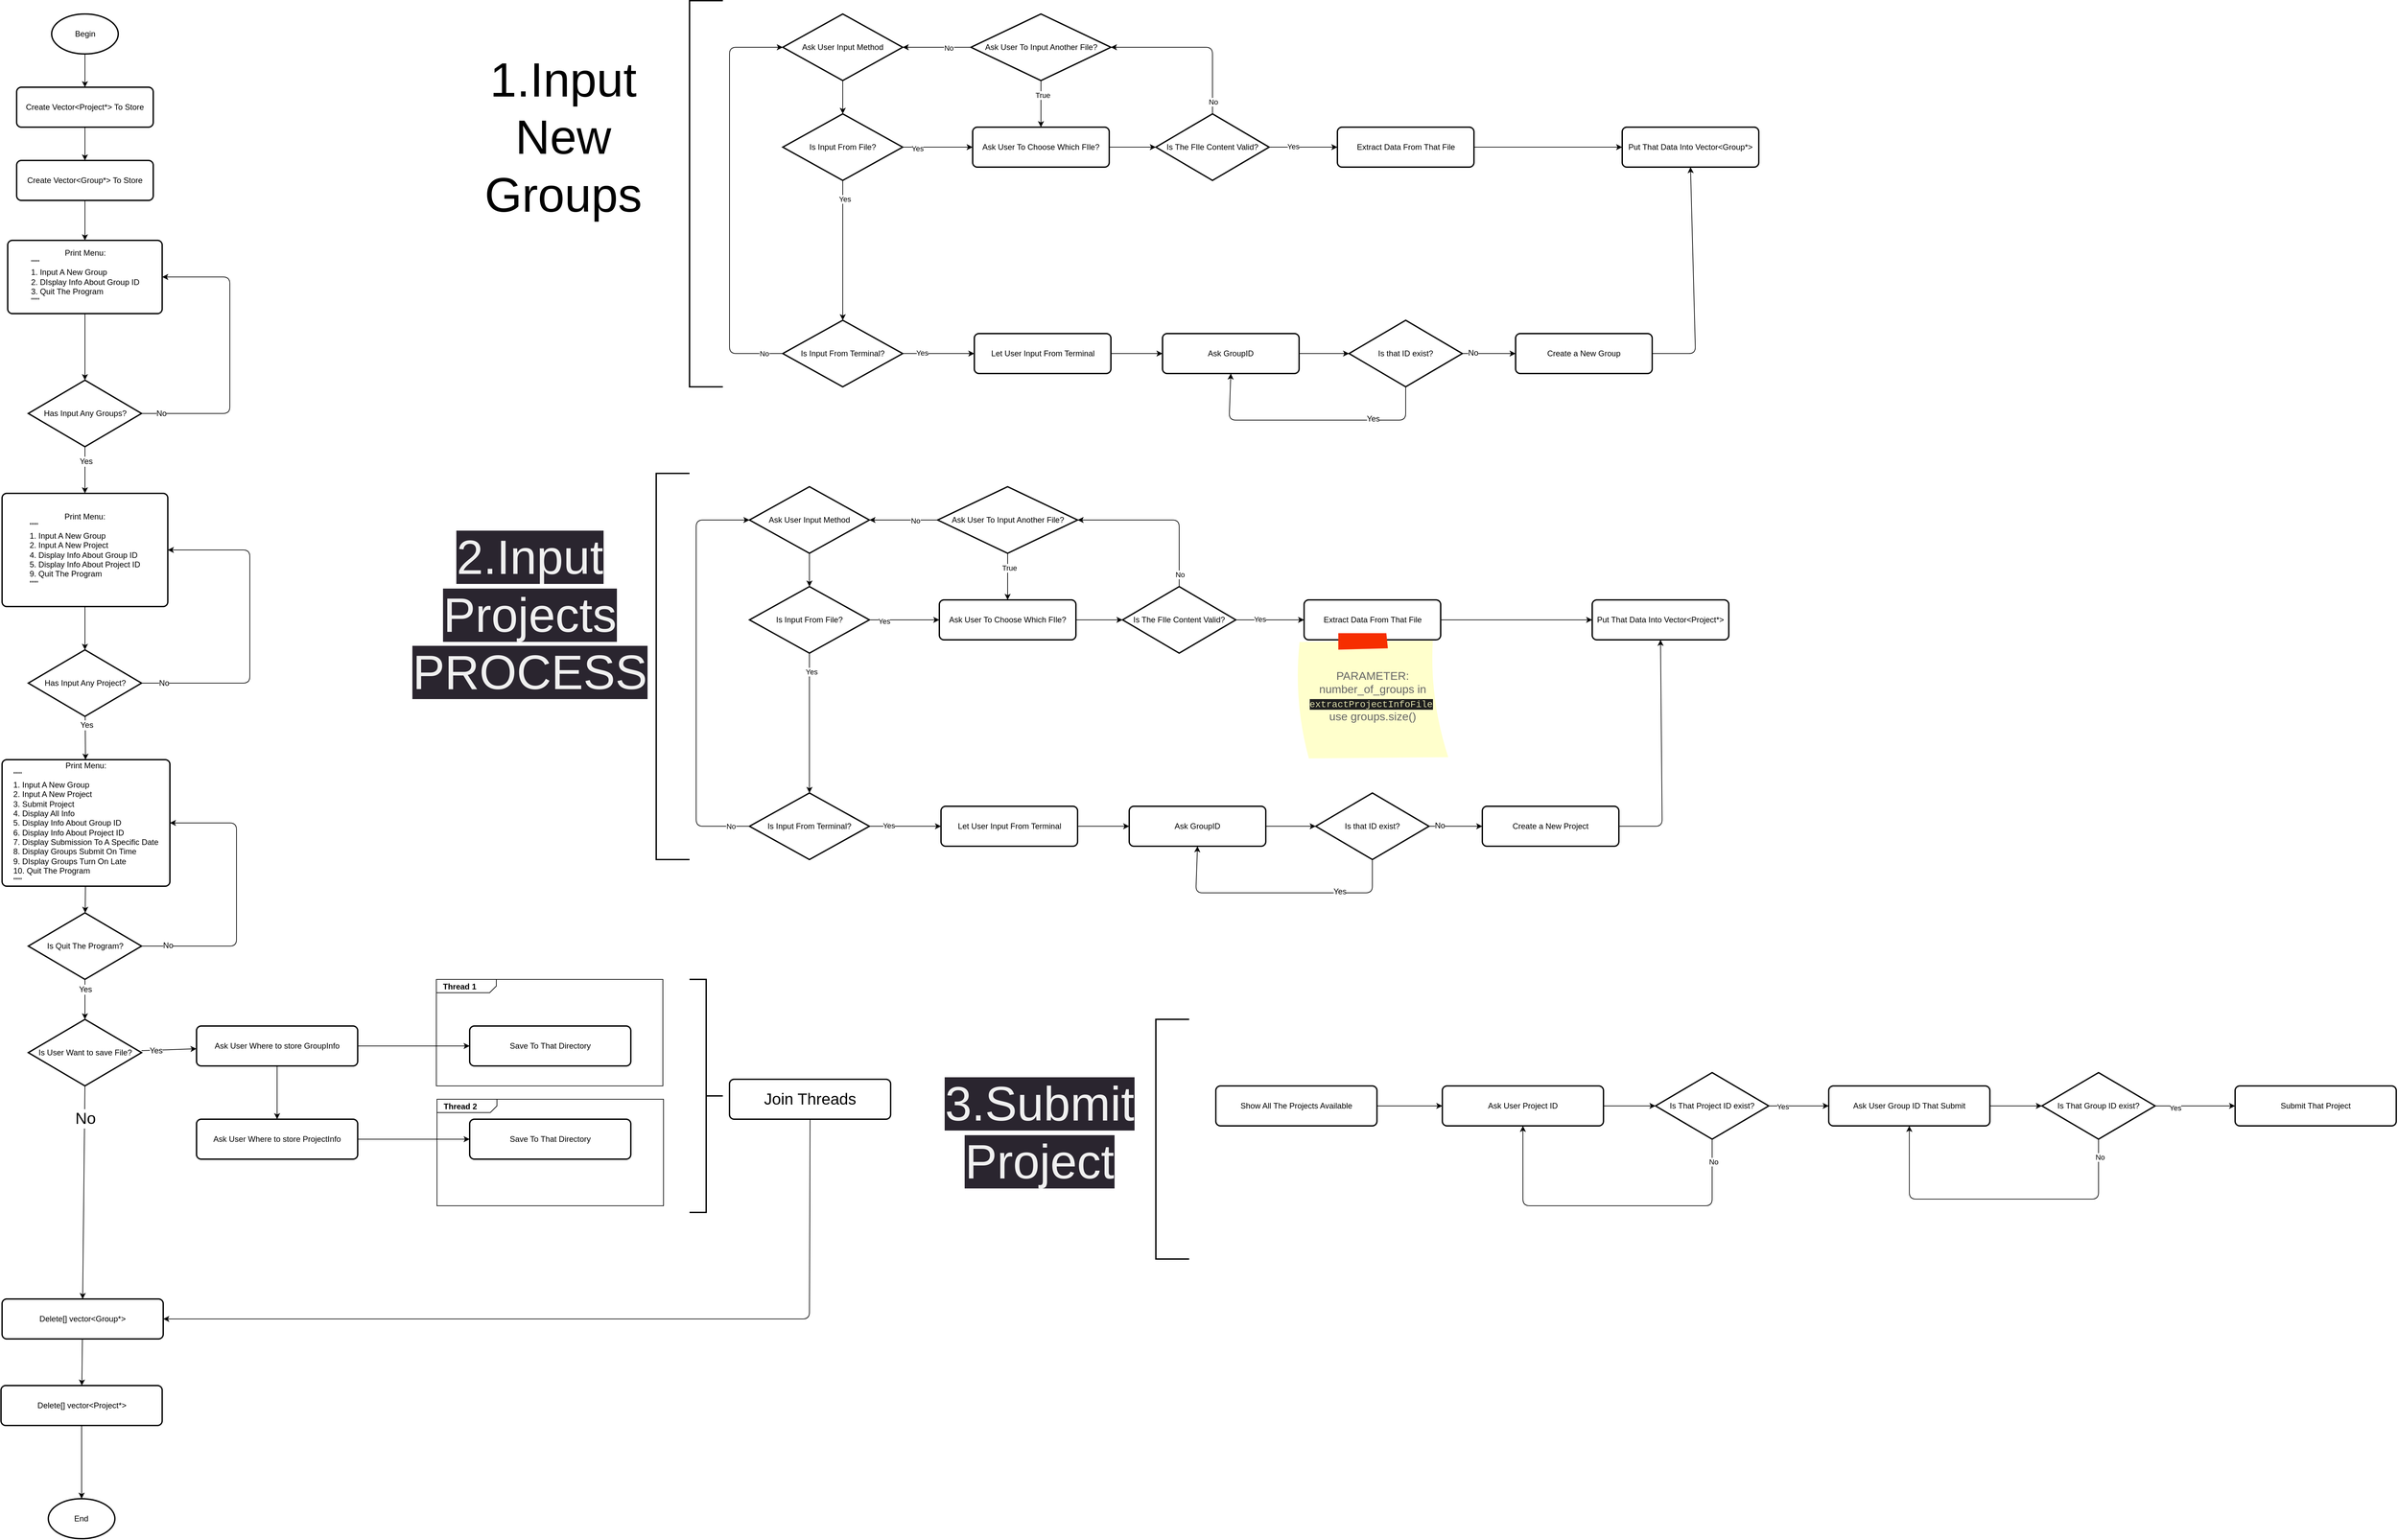<mxfile>
    <diagram id="YMcTLZ0cQzyOs1gPrWe_" name="Page-1">
        <mxGraphModel dx="1807" dy="2043" grid="1" gridSize="10" guides="1" tooltips="1" connect="1" arrows="1" fold="1" page="1" pageScale="1" pageWidth="850" pageHeight="1100" math="0" shadow="0">
            <root>
                <mxCell id="0"/>
                <mxCell id="1" parent="0"/>
                <mxCell id="253" value="&lt;p style=&quot;margin:0px;margin-top:4px;margin-left:10px;text-align:left;&quot;&gt;&lt;b&gt;Thread 2&lt;/b&gt;&lt;/p&gt;" style="html=1;shape=mxgraph.sysml.package;html=1;overflow=fill;whiteSpace=wrap;fontSize=12;" parent="1" vertex="1">
                    <mxGeometry x="1210.94" y="1350" width="340" height="160" as="geometry"/>
                </mxCell>
                <mxCell id="252" value="&lt;p style=&quot;margin:0px;margin-top:4px;margin-left:10px;text-align:left;&quot;&gt;&lt;b&gt;Thread 1&lt;/b&gt;&lt;/p&gt;" style="html=1;shape=mxgraph.sysml.package;html=1;overflow=fill;whiteSpace=wrap;fontSize=12;" parent="1" vertex="1">
                    <mxGeometry x="1210" y="1170" width="340" height="160" as="geometry"/>
                </mxCell>
                <mxCell id="53" value="" style="edgeStyle=none;html=1;fontSize=72;" parent="1" source="2" target="5" edge="1">
                    <mxGeometry relative="1" as="geometry"/>
                </mxCell>
                <mxCell id="2" value="Begin" style="strokeWidth=2;html=1;shape=mxgraph.flowchart.start_1;whiteSpace=wrap;" parent="1" vertex="1">
                    <mxGeometry x="632.5" y="-280" width="100" height="60" as="geometry"/>
                </mxCell>
                <mxCell id="3" value="End" style="strokeWidth=2;html=1;shape=mxgraph.flowchart.start_1;whiteSpace=wrap;" parent="1" vertex="1">
                    <mxGeometry x="627.49" y="1950" width="100" height="60" as="geometry"/>
                </mxCell>
                <mxCell id="58" value="" style="edgeStyle=none;html=1;fontSize=72;" parent="1" source="4" target="10" edge="1">
                    <mxGeometry relative="1" as="geometry"/>
                </mxCell>
                <mxCell id="4" value="Create Vector&amp;lt;Group*&amp;gt; To Store" style="rounded=1;whiteSpace=wrap;html=1;absoluteArcSize=1;arcSize=14;strokeWidth=2;" parent="1" vertex="1">
                    <mxGeometry x="580" y="-60" width="205" height="60" as="geometry"/>
                </mxCell>
                <mxCell id="54" value="" style="edgeStyle=none;html=1;fontSize=72;" parent="1" source="5" target="4" edge="1">
                    <mxGeometry relative="1" as="geometry"/>
                </mxCell>
                <mxCell id="5" value="Create Vector&amp;lt;Project*&amp;gt; To Store" style="rounded=1;whiteSpace=wrap;html=1;absoluteArcSize=1;arcSize=14;strokeWidth=2;" parent="1" vertex="1">
                    <mxGeometry x="580" y="-170" width="205" height="60" as="geometry"/>
                </mxCell>
                <mxCell id="61" value="" style="edgeStyle=none;html=1;fontSize=72;" parent="1" source="10" target="59" edge="1">
                    <mxGeometry relative="1" as="geometry"/>
                </mxCell>
                <mxCell id="10" value="Print Menu:&lt;br&gt;&lt;div style=&quot;text-align: left;&quot;&gt;&lt;span style=&quot;background-color: initial;&quot;&gt;&quot;&quot;&quot;&lt;/span&gt;&lt;/div&gt;&lt;div style=&quot;text-align: left;&quot;&gt;&lt;span style=&quot;background-color: initial;&quot;&gt;1. Input A New Group&lt;/span&gt;&lt;/div&gt;&lt;div style=&quot;text-align: left;&quot;&gt;&lt;span style=&quot;background-color: initial;&quot;&gt;2. DIsplay Info About Group ID&lt;/span&gt;&lt;/div&gt;&lt;div style=&quot;text-align: left;&quot;&gt;&lt;span style=&quot;background-color: initial;&quot;&gt;3. Quit The Program&lt;/span&gt;&lt;/div&gt;&lt;div style=&quot;text-align: left;&quot;&gt;&lt;span style=&quot;background-color: initial;&quot;&gt;&quot;&quot;&quot;&lt;/span&gt;&lt;/div&gt;" style="rounded=1;whiteSpace=wrap;html=1;absoluteArcSize=1;arcSize=14;strokeWidth=2;" parent="1" vertex="1">
                    <mxGeometry x="566.56" y="60" width="231.87" height="110" as="geometry"/>
                </mxCell>
                <mxCell id="215" value="" style="edgeStyle=none;html=1;fontSize=12;" parent="1" source="59" target="214" edge="1">
                    <mxGeometry relative="1" as="geometry"/>
                </mxCell>
                <mxCell id="216" value="Yes" style="edgeLabel;html=1;align=center;verticalAlign=middle;resizable=0;points=[];fontSize=12;" parent="215" vertex="1" connectable="0">
                    <mxGeometry x="-0.383" y="1" relative="1" as="geometry">
                        <mxPoint as="offset"/>
                    </mxGeometry>
                </mxCell>
                <mxCell id="223" style="edgeStyle=none;html=1;exitX=1;exitY=0.5;exitDx=0;exitDy=0;exitPerimeter=0;entryX=1;entryY=0.5;entryDx=0;entryDy=0;fontSize=12;" parent="1" source="59" target="10" edge="1">
                    <mxGeometry relative="1" as="geometry">
                        <Array as="points">
                            <mxPoint x="900" y="320"/>
                            <mxPoint x="900" y="115"/>
                        </Array>
                    </mxGeometry>
                </mxCell>
                <mxCell id="224" value="No" style="edgeLabel;html=1;align=center;verticalAlign=middle;resizable=0;points=[];fontSize=12;" parent="223" vertex="1" connectable="0">
                    <mxGeometry x="-0.865" relative="1" as="geometry">
                        <mxPoint as="offset"/>
                    </mxGeometry>
                </mxCell>
                <mxCell id="59" value="Has Input Any Groups?" style="strokeWidth=2;html=1;shape=mxgraph.flowchart.decision;whiteSpace=wrap;" parent="1" vertex="1">
                    <mxGeometry x="597.5" y="270" width="170" height="100" as="geometry"/>
                </mxCell>
                <mxCell id="122" value="" style="group" parent="1" vertex="1" connectable="0">
                    <mxGeometry x="1210" y="-300" width="1985" height="630" as="geometry"/>
                </mxCell>
                <mxCell id="123" value="Is Input From File?" style="strokeWidth=2;html=1;shape=mxgraph.flowchart.decision;whiteSpace=wrap;" parent="122" vertex="1">
                    <mxGeometry x="520" y="170" width="180" height="100" as="geometry"/>
                </mxCell>
                <mxCell id="124" value="Ask User To Choose Which FIle?" style="rounded=1;whiteSpace=wrap;html=1;absoluteArcSize=1;arcSize=14;strokeWidth=2;" parent="122" vertex="1">
                    <mxGeometry x="805" y="190" width="205" height="60" as="geometry"/>
                </mxCell>
                <mxCell id="125" value="" style="edgeStyle=none;html=1;" parent="122" source="123" target="124" edge="1">
                    <mxGeometry relative="1" as="geometry"/>
                </mxCell>
                <mxCell id="126" value="Yes" style="edgeLabel;html=1;align=center;verticalAlign=middle;resizable=0;points=[];" parent="125" vertex="1" connectable="0">
                    <mxGeometry x="-0.581" y="-2" relative="1" as="geometry">
                        <mxPoint as="offset"/>
                    </mxGeometry>
                </mxCell>
                <mxCell id="127" value="Is Input From Terminal?" style="strokeWidth=2;html=1;shape=mxgraph.flowchart.decision;whiteSpace=wrap;" parent="122" vertex="1">
                    <mxGeometry x="520" y="480" width="180" height="100" as="geometry"/>
                </mxCell>
                <mxCell id="128" value="" style="edgeStyle=none;html=1;" parent="122" source="123" target="127" edge="1">
                    <mxGeometry relative="1" as="geometry"/>
                </mxCell>
                <mxCell id="129" value="Yes" style="edgeLabel;html=1;align=center;verticalAlign=middle;resizable=0;points=[];" parent="128" vertex="1" connectable="0">
                    <mxGeometry x="-0.733" y="3" relative="1" as="geometry">
                        <mxPoint as="offset"/>
                    </mxGeometry>
                </mxCell>
                <mxCell id="130" value="Let User Input From Terminal" style="rounded=1;whiteSpace=wrap;html=1;absoluteArcSize=1;arcSize=14;strokeWidth=2;" parent="122" vertex="1">
                    <mxGeometry x="807.5" y="500" width="205" height="60" as="geometry"/>
                </mxCell>
                <mxCell id="131" value="" style="edgeStyle=none;html=1;" parent="122" source="127" target="130" edge="1">
                    <mxGeometry relative="1" as="geometry"/>
                </mxCell>
                <mxCell id="132" value="Yes" style="edgeLabel;html=1;align=center;verticalAlign=middle;resizable=0;points=[];" parent="131" vertex="1" connectable="0">
                    <mxGeometry x="-0.473" y="1" relative="1" as="geometry">
                        <mxPoint as="offset"/>
                    </mxGeometry>
                </mxCell>
                <mxCell id="133" value="Is The FIle Content Valid?" style="strokeWidth=2;html=1;shape=mxgraph.flowchart.decision;whiteSpace=wrap;" parent="122" vertex="1">
                    <mxGeometry x="1080" y="170" width="170" height="100" as="geometry"/>
                </mxCell>
                <mxCell id="134" value="" style="edgeStyle=none;html=1;" parent="122" source="124" target="133" edge="1">
                    <mxGeometry relative="1" as="geometry"/>
                </mxCell>
                <mxCell id="135" value="Extract Data From That File" style="rounded=1;whiteSpace=wrap;html=1;absoluteArcSize=1;arcSize=14;strokeWidth=2;" parent="122" vertex="1">
                    <mxGeometry x="1352.5" y="190" width="205" height="60" as="geometry"/>
                </mxCell>
                <mxCell id="136" value="" style="edgeStyle=none;html=1;" parent="122" source="133" target="135" edge="1">
                    <mxGeometry relative="1" as="geometry"/>
                </mxCell>
                <mxCell id="137" value="Yes" style="edgeLabel;html=1;align=center;verticalAlign=middle;resizable=0;points=[];" parent="136" vertex="1" connectable="0">
                    <mxGeometry x="-0.3" y="1" relative="1" as="geometry">
                        <mxPoint as="offset"/>
                    </mxGeometry>
                </mxCell>
                <mxCell id="138" value="" style="edgeStyle=none;html=1;" parent="122" source="139" target="123" edge="1">
                    <mxGeometry relative="1" as="geometry"/>
                </mxCell>
                <mxCell id="139" value="Ask User Input Method" style="strokeWidth=2;html=1;shape=mxgraph.flowchart.decision;whiteSpace=wrap;" parent="122" vertex="1">
                    <mxGeometry x="520" y="20" width="180" height="100" as="geometry"/>
                </mxCell>
                <mxCell id="140" style="edgeStyle=none;html=1;exitX=0;exitY=0.5;exitDx=0;exitDy=0;exitPerimeter=0;entryX=0;entryY=0.5;entryDx=0;entryDy=0;entryPerimeter=0;" parent="122" source="127" target="139" edge="1">
                    <mxGeometry relative="1" as="geometry">
                        <Array as="points">
                            <mxPoint x="440" y="530"/>
                            <mxPoint x="440" y="410"/>
                            <mxPoint x="440" y="70"/>
                        </Array>
                    </mxGeometry>
                </mxCell>
                <mxCell id="141" value="No" style="edgeLabel;html=1;align=center;verticalAlign=middle;resizable=0;points=[];" parent="140" vertex="1" connectable="0">
                    <mxGeometry x="-0.91" relative="1" as="geometry">
                        <mxPoint as="offset"/>
                    </mxGeometry>
                </mxCell>
                <mxCell id="142" value="" style="edgeStyle=none;html=1;" parent="122" source="146" target="124" edge="1">
                    <mxGeometry relative="1" as="geometry"/>
                </mxCell>
                <mxCell id="143" value="True" style="edgeLabel;html=1;align=center;verticalAlign=middle;resizable=0;points=[];" parent="142" vertex="1" connectable="0">
                    <mxGeometry x="-0.366" y="2" relative="1" as="geometry">
                        <mxPoint as="offset"/>
                    </mxGeometry>
                </mxCell>
                <mxCell id="144" value="" style="edgeStyle=none;html=1;entryX=1;entryY=0.5;entryDx=0;entryDy=0;entryPerimeter=0;exitX=0;exitY=0.5;exitDx=0;exitDy=0;exitPerimeter=0;" parent="122" source="146" target="139" edge="1">
                    <mxGeometry relative="1" as="geometry">
                        <mxPoint x="610" y="390" as="targetPoint"/>
                    </mxGeometry>
                </mxCell>
                <mxCell id="145" value="No" style="edgeLabel;html=1;align=center;verticalAlign=middle;resizable=0;points=[];" parent="144" vertex="1" connectable="0">
                    <mxGeometry x="-0.34" y="1" relative="1" as="geometry">
                        <mxPoint as="offset"/>
                    </mxGeometry>
                </mxCell>
                <mxCell id="146" value="Ask User To Input Another File?" style="strokeWidth=2;html=1;shape=mxgraph.flowchart.decision;whiteSpace=wrap;" parent="122" vertex="1">
                    <mxGeometry x="802.5" y="20" width="210" height="100" as="geometry"/>
                </mxCell>
                <mxCell id="147" value="" style="edgeStyle=none;html=1;" parent="122" source="133" target="146" edge="1">
                    <mxGeometry relative="1" as="geometry">
                        <Array as="points">
                            <mxPoint x="1165" y="70"/>
                        </Array>
                    </mxGeometry>
                </mxCell>
                <mxCell id="148" value="No" style="edgeLabel;html=1;align=center;verticalAlign=middle;resizable=0;points=[];" parent="147" vertex="1" connectable="0">
                    <mxGeometry x="-0.852" y="-1" relative="1" as="geometry">
                        <mxPoint as="offset"/>
                    </mxGeometry>
                </mxCell>
                <mxCell id="149" value="" style="strokeWidth=2;html=1;shape=mxgraph.flowchart.annotation_1;align=left;pointerEvents=1;" parent="122" vertex="1">
                    <mxGeometry x="380" width="50" height="580" as="geometry"/>
                </mxCell>
                <mxCell id="150" value="&lt;font style=&quot;font-size: 72px;&quot;&gt;1.Input&lt;br&gt;New&lt;br&gt;Groups&lt;br&gt;&lt;/font&gt;" style="text;html=1;align=center;verticalAlign=middle;resizable=0;points=[];autosize=1;strokeColor=none;fillColor=none;" parent="122" vertex="1">
                    <mxGeometry x="60" y="70" width="260" height="270" as="geometry"/>
                </mxCell>
                <mxCell id="151" value="Ask GroupID" style="rounded=1;whiteSpace=wrap;html=1;absoluteArcSize=1;arcSize=14;strokeWidth=2;" parent="122" vertex="1">
                    <mxGeometry x="1090" y="500" width="205" height="60" as="geometry"/>
                </mxCell>
                <mxCell id="152" value="" style="edgeStyle=none;html=1;fontSize=72;" parent="122" source="130" target="151" edge="1">
                    <mxGeometry relative="1" as="geometry"/>
                </mxCell>
                <mxCell id="153" style="edgeStyle=none;html=1;exitX=0.5;exitY=1;exitDx=0;exitDy=0;exitPerimeter=0;entryX=0.5;entryY=1;entryDx=0;entryDy=0;fontSize=12;" parent="122" source="155" target="151" edge="1">
                    <mxGeometry relative="1" as="geometry">
                        <Array as="points">
                            <mxPoint x="1455" y="630"/>
                            <mxPoint x="1190" y="630"/>
                        </Array>
                    </mxGeometry>
                </mxCell>
                <mxCell id="154" value="Yes" style="edgeLabel;html=1;align=center;verticalAlign=middle;resizable=0;points=[];fontSize=12;" parent="153" vertex="1" connectable="0">
                    <mxGeometry x="-0.483" y="-2" relative="1" as="geometry">
                        <mxPoint as="offset"/>
                    </mxGeometry>
                </mxCell>
                <mxCell id="155" value="Is that ID exist?" style="strokeWidth=2;html=1;shape=mxgraph.flowchart.decision;whiteSpace=wrap;" parent="122" vertex="1">
                    <mxGeometry x="1370" y="480" width="170" height="100" as="geometry"/>
                </mxCell>
                <mxCell id="156" value="" style="edgeStyle=none;html=1;fontSize=72;" parent="122" source="151" target="155" edge="1">
                    <mxGeometry relative="1" as="geometry"/>
                </mxCell>
                <mxCell id="157" value="Create a New Group" style="rounded=1;whiteSpace=wrap;html=1;absoluteArcSize=1;arcSize=14;strokeWidth=2;" parent="122" vertex="1">
                    <mxGeometry x="1620" y="500" width="205" height="60" as="geometry"/>
                </mxCell>
                <mxCell id="158" value="" style="edgeStyle=none;html=1;fontSize=72;" parent="122" source="155" target="157" edge="1">
                    <mxGeometry relative="1" as="geometry"/>
                </mxCell>
                <mxCell id="159" value="No" style="edgeLabel;html=1;align=center;verticalAlign=middle;resizable=0;points=[];fontSize=12;" parent="158" vertex="1" connectable="0">
                    <mxGeometry x="-0.608" y="1" relative="1" as="geometry">
                        <mxPoint as="offset"/>
                    </mxGeometry>
                </mxCell>
                <mxCell id="160" value="Put That Data Into Vector&amp;lt;Group*&amp;gt;" style="rounded=1;whiteSpace=wrap;html=1;absoluteArcSize=1;arcSize=14;strokeWidth=2;" parent="122" vertex="1">
                    <mxGeometry x="1780" y="190" width="205" height="60" as="geometry"/>
                </mxCell>
                <mxCell id="161" style="edgeStyle=none;html=1;exitX=1;exitY=0.5;exitDx=0;exitDy=0;entryX=0;entryY=0.5;entryDx=0;entryDy=0;fontSize=12;" parent="122" source="135" target="160" edge="1">
                    <mxGeometry relative="1" as="geometry"/>
                </mxCell>
                <mxCell id="162" style="edgeStyle=none;html=1;exitX=1;exitY=0.5;exitDx=0;exitDy=0;fontSize=12;entryX=0.5;entryY=1;entryDx=0;entryDy=0;" parent="122" source="157" target="160" edge="1">
                    <mxGeometry relative="1" as="geometry">
                        <mxPoint x="1840" y="330" as="targetPoint"/>
                        <Array as="points">
                            <mxPoint x="1890" y="530"/>
                        </Array>
                    </mxGeometry>
                </mxCell>
                <mxCell id="230" value="" style="edgeStyle=none;html=1;fontSize=12;" parent="1" source="213" target="229" edge="1">
                    <mxGeometry relative="1" as="geometry"/>
                </mxCell>
                <mxCell id="213" value="Print Menu:&lt;br&gt;&lt;div style=&quot;text-align: left;&quot;&gt;&lt;span style=&quot;background-color: initial;&quot;&gt;&quot;&quot;&quot;&lt;/span&gt;&lt;/div&gt;&lt;div style=&quot;text-align: left;&quot;&gt;&lt;span style=&quot;background-color: initial;&quot;&gt;1. Input A New Group&lt;/span&gt;&lt;/div&gt;&lt;div style=&quot;text-align: left;&quot;&gt;&lt;span style=&quot;background-color: initial;&quot;&gt;2. Input A New Project&lt;/span&gt;&lt;/div&gt;&lt;div style=&quot;text-align: left;&quot;&gt;3. Submit Project&lt;span style=&quot;background-color: initial;&quot;&gt;&lt;br&gt;&lt;/span&gt;&lt;/div&gt;&lt;div style=&quot;text-align: left;&quot;&gt;&lt;span style=&quot;background-color: initial;&quot;&gt;4. Display All Info&lt;/span&gt;&lt;/div&gt;&lt;div style=&quot;text-align: left;&quot;&gt;&lt;span style=&quot;background-color: initial;&quot;&gt;5. Display Info About Group ID&lt;/span&gt;&lt;/div&gt;&lt;div style=&quot;text-align: left;&quot;&gt;&lt;span style=&quot;background-color: initial;&quot;&gt;6. Display Info About Project ID&lt;/span&gt;&lt;/div&gt;&lt;div style=&quot;text-align: left;&quot;&gt;&lt;span style=&quot;background-color: initial;&quot;&gt;7. Display Submission To A Specific Date&lt;/span&gt;&lt;/div&gt;&lt;div style=&quot;text-align: left;&quot;&gt;&lt;span style=&quot;background-color: initial;&quot;&gt;8. Display Groups Submit On Time&lt;/span&gt;&lt;/div&gt;&lt;div style=&quot;text-align: left;&quot;&gt;&lt;span style=&quot;background-color: initial;&quot;&gt;9. DIsplay Groups Turn On Late&lt;/span&gt;&lt;/div&gt;&lt;div style=&quot;text-align: left;&quot;&gt;&lt;span style=&quot;background-color: initial;&quot;&gt;10. Quit The Program&lt;/span&gt;&lt;/div&gt;&lt;div style=&quot;text-align: left;&quot;&gt;&lt;span style=&quot;background-color: initial;&quot;&gt;&quot;&quot;&quot;&lt;/span&gt;&lt;/div&gt;" style="rounded=1;whiteSpace=wrap;html=1;absoluteArcSize=1;arcSize=14;strokeWidth=2;" parent="1" vertex="1">
                    <mxGeometry x="558.12" y="840" width="251.88" height="190" as="geometry"/>
                </mxCell>
                <mxCell id="218" value="" style="edgeStyle=none;html=1;fontSize=12;" parent="1" source="214" target="217" edge="1">
                    <mxGeometry relative="1" as="geometry"/>
                </mxCell>
                <mxCell id="214" value="Print Menu:&lt;br&gt;&lt;div style=&quot;text-align: left;&quot;&gt;&lt;span style=&quot;background-color: initial;&quot;&gt;&quot;&quot;&quot;&lt;/span&gt;&lt;/div&gt;&lt;div style=&quot;text-align: left;&quot;&gt;&lt;span style=&quot;background-color: initial;&quot;&gt;1. Input A New Group&lt;/span&gt;&lt;/div&gt;&lt;div style=&quot;text-align: left;&quot;&gt;&lt;span style=&quot;background-color: initial;&quot;&gt;2. Input A New Project&lt;/span&gt;&lt;/div&gt;&lt;div style=&quot;text-align: left;&quot;&gt;&lt;span style=&quot;background-color: initial;&quot;&gt;4. Display Info About Group ID&lt;/span&gt;&lt;/div&gt;&lt;div style=&quot;text-align: left;&quot;&gt;&lt;span style=&quot;background-color: initial;&quot;&gt;5. Display Info About Project ID&lt;/span&gt;&lt;/div&gt;&lt;div style=&quot;text-align: left;&quot;&gt;&lt;span style=&quot;background-color: initial;&quot;&gt;9. Quit The Program&lt;/span&gt;&lt;/div&gt;&lt;div style=&quot;text-align: left;&quot;&gt;&lt;span style=&quot;background-color: initial;&quot;&gt;&quot;&quot;&quot;&lt;/span&gt;&lt;/div&gt;" style="rounded=1;whiteSpace=wrap;html=1;absoluteArcSize=1;arcSize=14;strokeWidth=2;" parent="1" vertex="1">
                    <mxGeometry x="558.12" y="440" width="248.75" height="170" as="geometry"/>
                </mxCell>
                <mxCell id="219" value="" style="edgeStyle=none;html=1;fontSize=12;" parent="1" source="217" target="213" edge="1">
                    <mxGeometry relative="1" as="geometry"/>
                </mxCell>
                <mxCell id="220" value="Yes" style="edgeLabel;html=1;align=center;verticalAlign=middle;resizable=0;points=[];fontSize=12;" parent="219" vertex="1" connectable="0">
                    <mxGeometry x="-0.602" y="2" relative="1" as="geometry">
                        <mxPoint as="offset"/>
                    </mxGeometry>
                </mxCell>
                <mxCell id="221" style="edgeStyle=none;html=1;exitX=1;exitY=0.5;exitDx=0;exitDy=0;exitPerimeter=0;entryX=1;entryY=0.5;entryDx=0;entryDy=0;fontSize=12;" parent="1" source="217" target="214" edge="1">
                    <mxGeometry relative="1" as="geometry">
                        <Array as="points">
                            <mxPoint x="930" y="725"/>
                            <mxPoint x="930" y="525"/>
                        </Array>
                    </mxGeometry>
                </mxCell>
                <mxCell id="222" value="No" style="edgeLabel;html=1;align=center;verticalAlign=middle;resizable=0;points=[];fontSize=12;" parent="221" vertex="1" connectable="0">
                    <mxGeometry x="-0.863" relative="1" as="geometry">
                        <mxPoint as="offset"/>
                    </mxGeometry>
                </mxCell>
                <mxCell id="217" value="Has Input Any Project?" style="strokeWidth=2;html=1;shape=mxgraph.flowchart.decision;whiteSpace=wrap;" parent="1" vertex="1">
                    <mxGeometry x="597.5" y="675" width="170" height="100" as="geometry"/>
                </mxCell>
                <mxCell id="228" value="" style="group" parent="1" vertex="1" connectable="0">
                    <mxGeometry x="1160" y="410" width="1990" height="630" as="geometry"/>
                </mxCell>
                <mxCell id="12" value="Is Input From File?" style="strokeWidth=2;html=1;shape=mxgraph.flowchart.decision;whiteSpace=wrap;" parent="228" vertex="1">
                    <mxGeometry x="520" y="170" width="180" height="100" as="geometry"/>
                </mxCell>
                <mxCell id="13" value="Ask User To Choose Which FIle?" style="rounded=1;whiteSpace=wrap;html=1;absoluteArcSize=1;arcSize=14;strokeWidth=2;" parent="228" vertex="1">
                    <mxGeometry x="805" y="190" width="205" height="60" as="geometry"/>
                </mxCell>
                <mxCell id="16" value="" style="edgeStyle=none;html=1;" parent="228" source="12" target="13" edge="1">
                    <mxGeometry relative="1" as="geometry"/>
                </mxCell>
                <mxCell id="45" value="Yes" style="edgeLabel;html=1;align=center;verticalAlign=middle;resizable=0;points=[];" parent="16" vertex="1" connectable="0">
                    <mxGeometry x="-0.581" y="-2" relative="1" as="geometry">
                        <mxPoint as="offset"/>
                    </mxGeometry>
                </mxCell>
                <mxCell id="14" value="Is Input From Terminal?" style="strokeWidth=2;html=1;shape=mxgraph.flowchart.decision;whiteSpace=wrap;" parent="228" vertex="1">
                    <mxGeometry x="520" y="480" width="180" height="100" as="geometry"/>
                </mxCell>
                <mxCell id="27" value="" style="edgeStyle=none;html=1;" parent="228" source="12" target="14" edge="1">
                    <mxGeometry relative="1" as="geometry"/>
                </mxCell>
                <mxCell id="46" value="Yes" style="edgeLabel;html=1;align=center;verticalAlign=middle;resizable=0;points=[];" parent="27" vertex="1" connectable="0">
                    <mxGeometry x="-0.733" y="3" relative="1" as="geometry">
                        <mxPoint as="offset"/>
                    </mxGeometry>
                </mxCell>
                <mxCell id="15" value="Let User Input From Terminal" style="rounded=1;whiteSpace=wrap;html=1;absoluteArcSize=1;arcSize=14;strokeWidth=2;" parent="228" vertex="1">
                    <mxGeometry x="807.5" y="500" width="205" height="60" as="geometry"/>
                </mxCell>
                <mxCell id="17" value="" style="edgeStyle=none;html=1;" parent="228" source="14" target="15" edge="1">
                    <mxGeometry relative="1" as="geometry"/>
                </mxCell>
                <mxCell id="48" value="Yes" style="edgeLabel;html=1;align=center;verticalAlign=middle;resizable=0;points=[];" parent="17" vertex="1" connectable="0">
                    <mxGeometry x="-0.473" y="1" relative="1" as="geometry">
                        <mxPoint as="offset"/>
                    </mxGeometry>
                </mxCell>
                <mxCell id="19" value="Is The FIle Content Valid?" style="strokeWidth=2;html=1;shape=mxgraph.flowchart.decision;whiteSpace=wrap;" parent="228" vertex="1">
                    <mxGeometry x="1080" y="170" width="170" height="100" as="geometry"/>
                </mxCell>
                <mxCell id="20" value="" style="edgeStyle=none;html=1;" parent="228" source="13" target="19" edge="1">
                    <mxGeometry relative="1" as="geometry"/>
                </mxCell>
                <mxCell id="24" value="Extract Data From That File" style="rounded=1;whiteSpace=wrap;html=1;absoluteArcSize=1;arcSize=14;strokeWidth=2;" parent="228" vertex="1">
                    <mxGeometry x="1352.5" y="190" width="205" height="60" as="geometry"/>
                </mxCell>
                <mxCell id="25" value="" style="edgeStyle=none;html=1;" parent="228" source="19" target="24" edge="1">
                    <mxGeometry relative="1" as="geometry"/>
                </mxCell>
                <mxCell id="44" value="Yes" style="edgeLabel;html=1;align=center;verticalAlign=middle;resizable=0;points=[];" parent="25" vertex="1" connectable="0">
                    <mxGeometry x="-0.3" y="1" relative="1" as="geometry">
                        <mxPoint as="offset"/>
                    </mxGeometry>
                </mxCell>
                <mxCell id="30" value="" style="edgeStyle=none;html=1;" parent="228" source="29" target="12" edge="1">
                    <mxGeometry relative="1" as="geometry"/>
                </mxCell>
                <mxCell id="29" value="Ask User Input Method" style="strokeWidth=2;html=1;shape=mxgraph.flowchart.decision;whiteSpace=wrap;" parent="228" vertex="1">
                    <mxGeometry x="520" y="20" width="180" height="100" as="geometry"/>
                </mxCell>
                <mxCell id="32" style="edgeStyle=none;html=1;exitX=0;exitY=0.5;exitDx=0;exitDy=0;exitPerimeter=0;entryX=0;entryY=0.5;entryDx=0;entryDy=0;entryPerimeter=0;" parent="228" source="14" target="29" edge="1">
                    <mxGeometry relative="1" as="geometry">
                        <Array as="points">
                            <mxPoint x="440" y="530"/>
                            <mxPoint x="440" y="410"/>
                            <mxPoint x="440" y="70"/>
                        </Array>
                    </mxGeometry>
                </mxCell>
                <mxCell id="47" value="No" style="edgeLabel;html=1;align=center;verticalAlign=middle;resizable=0;points=[];" parent="32" vertex="1" connectable="0">
                    <mxGeometry x="-0.91" relative="1" as="geometry">
                        <mxPoint as="offset"/>
                    </mxGeometry>
                </mxCell>
                <mxCell id="38" value="" style="edgeStyle=none;html=1;" parent="228" source="35" target="13" edge="1">
                    <mxGeometry relative="1" as="geometry"/>
                </mxCell>
                <mxCell id="39" value="True" style="edgeLabel;html=1;align=center;verticalAlign=middle;resizable=0;points=[];" parent="38" vertex="1" connectable="0">
                    <mxGeometry x="-0.366" y="2" relative="1" as="geometry">
                        <mxPoint as="offset"/>
                    </mxGeometry>
                </mxCell>
                <mxCell id="41" value="" style="edgeStyle=none;html=1;entryX=1;entryY=0.5;entryDx=0;entryDy=0;entryPerimeter=0;exitX=0;exitY=0.5;exitDx=0;exitDy=0;exitPerimeter=0;" parent="228" source="35" target="29" edge="1">
                    <mxGeometry relative="1" as="geometry">
                        <mxPoint x="610" y="390" as="targetPoint"/>
                    </mxGeometry>
                </mxCell>
                <mxCell id="42" value="No" style="edgeLabel;html=1;align=center;verticalAlign=middle;resizable=0;points=[];" parent="41" vertex="1" connectable="0">
                    <mxGeometry x="-0.34" y="1" relative="1" as="geometry">
                        <mxPoint as="offset"/>
                    </mxGeometry>
                </mxCell>
                <mxCell id="35" value="Ask User To Input Another File?" style="strokeWidth=2;html=1;shape=mxgraph.flowchart.decision;whiteSpace=wrap;" parent="228" vertex="1">
                    <mxGeometry x="802.5" y="20" width="210" height="100" as="geometry"/>
                </mxCell>
                <mxCell id="36" value="" style="edgeStyle=none;html=1;" parent="228" source="19" target="35" edge="1">
                    <mxGeometry relative="1" as="geometry">
                        <Array as="points">
                            <mxPoint x="1165" y="70"/>
                        </Array>
                    </mxGeometry>
                </mxCell>
                <mxCell id="43" value="No" style="edgeLabel;html=1;align=center;verticalAlign=middle;resizable=0;points=[];" parent="36" vertex="1" connectable="0">
                    <mxGeometry x="-0.852" y="-1" relative="1" as="geometry">
                        <mxPoint as="offset"/>
                    </mxGeometry>
                </mxCell>
                <mxCell id="50" value="&lt;span style=&quot;color: rgba(0, 0, 0, 0); font-family: monospace; font-size: 0px;&quot;&gt;%3CmxGraphModel%3E%3Croot%3E%3CmxCell%20id%3D%220%22%2F%3E%3CmxCell%20id%3D%221%22%20parent%3D%220%22%2F%3E%3CmxCell%20id%3D%222%22%20value%3D%22Delete%5B%5D%20vector%26amp%3Blt%3BGroup*%26amp%3Bgt%3B%22%20style%3D%22rounded%3D1%3BwhiteSpace%3Dwrap%3Bhtml%3D1%3BabsoluteArcSize%3D1%3BarcSize%3D14%3BstrokeWidth%3D2%3B%22%20vertex%3D%221%22%20parent%3D%221%22%3E%3CmxGeometry%20x%3D%22558.12%22%20y%3D%221650%22%20width%3D%22241.88%22%20height%3D%2260%22%20as%3D%22geometry%22%2F%3E%3C%2FmxCell%3E%3C%2Froot%3E%3C%2FmxGraphModel%3E&lt;/span&gt;" style="strokeWidth=2;html=1;shape=mxgraph.flowchart.annotation_1;align=left;pointerEvents=1;" parent="228" vertex="1">
                    <mxGeometry x="380" width="50" height="580" as="geometry"/>
                </mxCell>
                <mxCell id="51" value="&lt;br&gt;&lt;span style=&quot;color: rgb(240, 240, 240); font-family: Helvetica; font-size: 72px; font-style: normal; font-variant-ligatures: normal; font-variant-caps: normal; font-weight: 400; letter-spacing: normal; orphans: 2; text-align: center; text-indent: 0px; text-transform: none; widows: 2; word-spacing: 0px; -webkit-text-stroke-width: 0px; background-color: rgb(42, 37, 47); text-decoration-thickness: initial; text-decoration-style: initial; text-decoration-color: initial; float: none; display: inline !important;&quot;&gt;2.Input&lt;/span&gt;&lt;br style=&quot;border-color: rgb(0, 0, 0); color: rgb(240, 240, 240); font-family: Helvetica; font-size: 72px; font-style: normal; font-variant-ligatures: normal; font-variant-caps: normal; font-weight: 400; letter-spacing: normal; orphans: 2; text-align: center; text-indent: 0px; text-transform: none; widows: 2; word-spacing: 0px; -webkit-text-stroke-width: 0px; background-color: rgb(42, 37, 47); text-decoration-thickness: initial; text-decoration-style: initial; text-decoration-color: initial;&quot;&gt;&lt;span style=&quot;color: rgb(240, 240, 240); font-family: Helvetica; font-size: 72px; font-style: normal; font-variant-ligatures: normal; font-variant-caps: normal; font-weight: 400; letter-spacing: normal; orphans: 2; text-align: center; text-indent: 0px; text-transform: none; widows: 2; word-spacing: 0px; -webkit-text-stroke-width: 0px; background-color: rgb(42, 37, 47); text-decoration-thickness: initial; text-decoration-style: initial; text-decoration-color: initial; float: none; display: inline !important;&quot;&gt;Projects&lt;/span&gt;&lt;br style=&quot;border-color: rgb(0, 0, 0); color: rgb(240, 240, 240); font-family: Helvetica; font-size: 72px; font-style: normal; font-variant-ligatures: normal; font-variant-caps: normal; font-weight: 400; letter-spacing: normal; orphans: 2; text-align: center; text-indent: 0px; text-transform: none; widows: 2; word-spacing: 0px; -webkit-text-stroke-width: 0px; background-color: rgb(42, 37, 47); text-decoration-thickness: initial; text-decoration-style: initial; text-decoration-color: initial;&quot;&gt;&lt;span style=&quot;color: rgb(240, 240, 240); font-family: Helvetica; font-size: 72px; font-style: normal; font-variant-ligatures: normal; font-variant-caps: normal; font-weight: 400; letter-spacing: normal; orphans: 2; text-align: center; text-indent: 0px; text-transform: none; widows: 2; word-spacing: 0px; -webkit-text-stroke-width: 0px; background-color: rgb(42, 37, 47); text-decoration-thickness: initial; text-decoration-style: initial; text-decoration-color: initial; float: none; display: inline !important;&quot;&gt;PROCESS&lt;/span&gt;" style="text;html=1;align=center;verticalAlign=middle;resizable=0;points=[];autosize=1;strokeColor=none;fillColor=none;" parent="228" vertex="1">
                    <mxGeometry y="60" width="380" height="290" as="geometry"/>
                </mxCell>
                <mxCell id="64" value="Ask GroupID" style="rounded=1;whiteSpace=wrap;html=1;absoluteArcSize=1;arcSize=14;strokeWidth=2;" parent="228" vertex="1">
                    <mxGeometry x="1090" y="500" width="205" height="60" as="geometry"/>
                </mxCell>
                <mxCell id="67" value="" style="edgeStyle=none;html=1;fontSize=72;" parent="228" source="15" target="64" edge="1">
                    <mxGeometry relative="1" as="geometry"/>
                </mxCell>
                <mxCell id="73" style="edgeStyle=none;html=1;exitX=0.5;exitY=1;exitDx=0;exitDy=0;exitPerimeter=0;entryX=0.5;entryY=1;entryDx=0;entryDy=0;fontSize=12;" parent="228" source="65" target="64" edge="1">
                    <mxGeometry relative="1" as="geometry">
                        <Array as="points">
                            <mxPoint x="1455" y="630"/>
                            <mxPoint x="1190" y="630"/>
                        </Array>
                    </mxGeometry>
                </mxCell>
                <mxCell id="75" value="Yes" style="edgeLabel;html=1;align=center;verticalAlign=middle;resizable=0;points=[];fontSize=12;" parent="73" vertex="1" connectable="0">
                    <mxGeometry x="-0.483" y="-2" relative="1" as="geometry">
                        <mxPoint as="offset"/>
                    </mxGeometry>
                </mxCell>
                <mxCell id="65" value="Is that ID exist?" style="strokeWidth=2;html=1;shape=mxgraph.flowchart.decision;whiteSpace=wrap;" parent="228" vertex="1">
                    <mxGeometry x="1370" y="480" width="170" height="100" as="geometry"/>
                </mxCell>
                <mxCell id="66" value="" style="edgeStyle=none;html=1;fontSize=72;" parent="228" source="64" target="65" edge="1">
                    <mxGeometry relative="1" as="geometry"/>
                </mxCell>
                <mxCell id="68" value="Create a New Project" style="rounded=1;whiteSpace=wrap;html=1;absoluteArcSize=1;arcSize=14;strokeWidth=2;" parent="228" vertex="1">
                    <mxGeometry x="1620" y="500" width="205" height="60" as="geometry"/>
                </mxCell>
                <mxCell id="69" value="" style="edgeStyle=none;html=1;fontSize=72;" parent="228" source="65" target="68" edge="1">
                    <mxGeometry relative="1" as="geometry"/>
                </mxCell>
                <mxCell id="71" value="No" style="edgeLabel;html=1;align=center;verticalAlign=middle;resizable=0;points=[];fontSize=12;" parent="69" vertex="1" connectable="0">
                    <mxGeometry x="-0.608" y="1" relative="1" as="geometry">
                        <mxPoint as="offset"/>
                    </mxGeometry>
                </mxCell>
                <mxCell id="76" value="Put That Data Into Vector&amp;lt;Project*&amp;gt;" style="rounded=1;whiteSpace=wrap;html=1;absoluteArcSize=1;arcSize=14;strokeWidth=2;" parent="228" vertex="1">
                    <mxGeometry x="1785" y="190" width="205" height="60" as="geometry"/>
                </mxCell>
                <mxCell id="78" style="edgeStyle=none;html=1;exitX=1;exitY=0.5;exitDx=0;exitDy=0;entryX=0;entryY=0.5;entryDx=0;entryDy=0;fontSize=12;" parent="228" source="24" target="76" edge="1">
                    <mxGeometry relative="1" as="geometry"/>
                </mxCell>
                <mxCell id="77" style="edgeStyle=none;html=1;exitX=1;exitY=0.5;exitDx=0;exitDy=0;fontSize=12;entryX=0.5;entryY=1;entryDx=0;entryDy=0;" parent="228" source="68" target="76" edge="1">
                    <mxGeometry relative="1" as="geometry">
                        <mxPoint x="1840" y="330" as="targetPoint"/>
                        <Array as="points">
                            <mxPoint x="1890" y="530"/>
                        </Array>
                    </mxGeometry>
                </mxCell>
                <mxCell id="225" value="PARAMETER: number_of_groups in&lt;br&gt;&lt;span style=&quot;color: rgb(220, 220, 170); background-color: rgb(31, 31, 31); font-family: Consolas, &amp;quot;Courier New&amp;quot;, monospace; font-size: 14px;&quot;&gt;extractProjectInfoFile&lt;/span&gt;&amp;nbsp;&lt;br&gt;use groups.size()" style="strokeWidth=1;shadow=0;dashed=0;align=center;html=1;shape=mxgraph.mockup.text.stickyNote2;fontColor=#666666;mainText=;fontSize=17;whiteSpace=wrap;fillColor=#ffffcc;strokeColor=#F62E00;" parent="228" vertex="1">
                    <mxGeometry x="1338.75" y="240" width="232.5" height="190" as="geometry"/>
                </mxCell>
                <mxCell id="231" style="edgeStyle=none;html=1;exitX=1;exitY=0.5;exitDx=0;exitDy=0;exitPerimeter=0;entryX=1;entryY=0.5;entryDx=0;entryDy=0;fontSize=12;" parent="1" source="229" target="213" edge="1">
                    <mxGeometry relative="1" as="geometry">
                        <Array as="points">
                            <mxPoint x="910" y="1120"/>
                            <mxPoint x="910" y="935"/>
                        </Array>
                    </mxGeometry>
                </mxCell>
                <mxCell id="232" value="No" style="edgeLabel;html=1;align=center;verticalAlign=middle;resizable=0;points=[];fontSize=12;" parent="231" vertex="1" connectable="0">
                    <mxGeometry x="-0.818" y="1" relative="1" as="geometry">
                        <mxPoint as="offset"/>
                    </mxGeometry>
                </mxCell>
                <mxCell id="244" value="" style="edgeStyle=none;html=1;fontSize=12;" parent="1" source="229" target="242" edge="1">
                    <mxGeometry relative="1" as="geometry"/>
                </mxCell>
                <mxCell id="264" value="Yes" style="edgeLabel;html=1;align=center;verticalAlign=middle;resizable=0;points=[];fontSize=12;" parent="244" vertex="1" connectable="0">
                    <mxGeometry x="-0.522" relative="1" as="geometry">
                        <mxPoint as="offset"/>
                    </mxGeometry>
                </mxCell>
                <mxCell id="229" value="Is Quit The Program?" style="strokeWidth=2;html=1;shape=mxgraph.flowchart.decision;whiteSpace=wrap;" parent="1" vertex="1">
                    <mxGeometry x="597.5" y="1070" width="170" height="100" as="geometry"/>
                </mxCell>
                <mxCell id="260" value="" style="edgeStyle=none;html=1;fontSize=24;" parent="1" source="233" target="235" edge="1">
                    <mxGeometry relative="1" as="geometry"/>
                </mxCell>
                <mxCell id="233" value="Delete[] vector&amp;lt;Group*&amp;gt;" style="rounded=1;whiteSpace=wrap;html=1;absoluteArcSize=1;arcSize=14;strokeWidth=2;" parent="1" vertex="1">
                    <mxGeometry x="558.12" y="1650" width="241.88" height="60" as="geometry"/>
                </mxCell>
                <mxCell id="261" value="" style="edgeStyle=none;html=1;fontSize=24;" parent="1" source="235" target="3" edge="1">
                    <mxGeometry relative="1" as="geometry"/>
                </mxCell>
                <mxCell id="235" value="Delete[] vector&amp;lt;Project*&amp;gt;" style="rounded=1;whiteSpace=wrap;html=1;absoluteArcSize=1;arcSize=14;strokeWidth=2;" parent="1" vertex="1">
                    <mxGeometry x="556.55" y="1780" width="241.88" height="60" as="geometry"/>
                </mxCell>
                <mxCell id="246" value="" style="edgeStyle=none;html=1;fontSize=12;" parent="1" source="239" target="241" edge="1">
                    <mxGeometry relative="1" as="geometry"/>
                </mxCell>
                <mxCell id="251" value="" style="edgeStyle=none;html=1;fontSize=12;" parent="1" source="239" target="247" edge="1">
                    <mxGeometry relative="1" as="geometry"/>
                </mxCell>
                <mxCell id="239" value="Ask User Where to store GroupInfo" style="rounded=1;whiteSpace=wrap;html=1;absoluteArcSize=1;arcSize=14;strokeWidth=2;" parent="1" vertex="1">
                    <mxGeometry x="850.0" y="1240" width="241.88" height="60" as="geometry"/>
                </mxCell>
                <mxCell id="241" value="Save To That Directory" style="rounded=1;whiteSpace=wrap;html=1;absoluteArcSize=1;arcSize=14;strokeWidth=2;" parent="1" vertex="1">
                    <mxGeometry x="1260" y="1240" width="241.88" height="60" as="geometry"/>
                </mxCell>
                <mxCell id="245" value="" style="edgeStyle=none;html=1;fontSize=12;" parent="1" source="242" target="239" edge="1">
                    <mxGeometry relative="1" as="geometry"/>
                </mxCell>
                <mxCell id="255" value="Yes" style="edgeLabel;html=1;align=center;verticalAlign=middle;resizable=0;points=[];fontSize=12;" parent="245" vertex="1" connectable="0">
                    <mxGeometry x="-0.479" relative="1" as="geometry">
                        <mxPoint as="offset"/>
                    </mxGeometry>
                </mxCell>
                <mxCell id="254" style="edgeStyle=none;html=1;exitX=0.5;exitY=1;exitDx=0;exitDy=0;exitPerimeter=0;entryX=0.5;entryY=0;entryDx=0;entryDy=0;fontSize=12;" parent="1" source="242" target="233" edge="1">
                    <mxGeometry relative="1" as="geometry"/>
                </mxCell>
                <mxCell id="262" value="No" style="edgeLabel;html=1;align=center;verticalAlign=middle;resizable=0;points=[];fontSize=24;" parent="254" vertex="1" connectable="0">
                    <mxGeometry x="-0.698" y="1" relative="1" as="geometry">
                        <mxPoint as="offset"/>
                    </mxGeometry>
                </mxCell>
                <mxCell id="242" value="Is User Want to save File?" style="strokeWidth=2;html=1;shape=mxgraph.flowchart.decision;whiteSpace=wrap;" parent="1" vertex="1">
                    <mxGeometry x="597.5" y="1230" width="170" height="100" as="geometry"/>
                </mxCell>
                <mxCell id="249" value="" style="edgeStyle=none;html=1;fontSize=12;" parent="1" source="247" target="248" edge="1">
                    <mxGeometry relative="1" as="geometry"/>
                </mxCell>
                <mxCell id="247" value="Ask User Where to store ProjectInfo" style="rounded=1;whiteSpace=wrap;html=1;absoluteArcSize=1;arcSize=14;strokeWidth=2;" parent="1" vertex="1">
                    <mxGeometry x="850.0" y="1380" width="241.88" height="60" as="geometry"/>
                </mxCell>
                <mxCell id="248" value="Save To That Directory" style="rounded=1;whiteSpace=wrap;html=1;absoluteArcSize=1;arcSize=14;strokeWidth=2;" parent="1" vertex="1">
                    <mxGeometry x="1260" y="1380" width="241.88" height="60" as="geometry"/>
                </mxCell>
                <mxCell id="256" value="" style="strokeWidth=2;html=1;shape=mxgraph.flowchart.annotation_2;align=left;labelPosition=right;pointerEvents=1;fontSize=12;rotation=-180;" parent="1" vertex="1">
                    <mxGeometry x="1590" y="1170" width="50" height="350" as="geometry"/>
                </mxCell>
                <mxCell id="259" style="edgeStyle=none;html=1;exitX=0.5;exitY=1;exitDx=0;exitDy=0;entryX=1;entryY=0.5;entryDx=0;entryDy=0;fontSize=24;" parent="1" source="258" target="233" edge="1">
                    <mxGeometry relative="1" as="geometry">
                        <Array as="points">
                            <mxPoint x="1770" y="1680"/>
                        </Array>
                    </mxGeometry>
                </mxCell>
                <mxCell id="258" value="&lt;font style=&quot;font-size: 24px;&quot;&gt;Join Threads&lt;/font&gt;" style="rounded=1;whiteSpace=wrap;html=1;absoluteArcSize=1;arcSize=14;strokeWidth=2;" parent="1" vertex="1">
                    <mxGeometry x="1650" y="1320" width="241.88" height="60" as="geometry"/>
                </mxCell>
                <mxCell id="280" value="" style="edgeStyle=none;html=1;" edge="1" parent="1" source="266" target="279">
                    <mxGeometry relative="1" as="geometry"/>
                </mxCell>
                <mxCell id="266" value="Ask User Project ID" style="rounded=1;whiteSpace=wrap;html=1;absoluteArcSize=1;arcSize=14;strokeWidth=2;" vertex="1" parent="1">
                    <mxGeometry x="2720" y="1330" width="241.88" height="60" as="geometry"/>
                </mxCell>
                <mxCell id="267" value="&lt;span style=&quot;color: rgba(0, 0, 0, 0); font-family: monospace; font-size: 0px;&quot;&gt;%3CmxGraphModel%3E%3Croot%3E%3CmxCell%20id%3D%220%22%2F%3E%3CmxCell%20id%3D%221%22%20parent%3D%220%22%2F%3E%3CmxCell%20id%3D%222%22%20value%3D%22Delete%5B%5D%20vector%26amp%3Blt%3BGroup*%26amp%3Bgt%3B%22%20style%3D%22rounded%3D1%3BwhiteSpace%3Dwrap%3Bhtml%3D1%3BabsoluteArcSize%3D1%3BarcSize%3D14%3BstrokeWidth%3D2%3B%22%20vertex%3D%221%22%20parent%3D%221%22%3E%3CmxGeometry%20x%3D%22558.12%22%20y%3D%221650%22%20width%3D%22241.88%22%20height%3D%2260%22%20as%3D%22geometry%22%2F%3E%3C%2FmxCell%3E%3C%2Froot%3E%3C%2FmxGraphModel%3E&lt;/span&gt;" style="strokeWidth=2;html=1;shape=mxgraph.flowchart.annotation_1;align=left;pointerEvents=1;" vertex="1" parent="1">
                    <mxGeometry x="2290" y="1230" width="50" height="360" as="geometry"/>
                </mxCell>
                <mxCell id="268" value="&lt;br&gt;&lt;span style=&quot;color: rgb(240, 240, 240); font-family: Helvetica; font-size: 72px; font-style: normal; font-variant-ligatures: normal; font-variant-caps: normal; font-weight: 400; letter-spacing: normal; orphans: 2; text-align: center; text-indent: 0px; text-transform: none; widows: 2; word-spacing: 0px; -webkit-text-stroke-width: 0px; background-color: rgb(42, 37, 47); text-decoration-thickness: initial; text-decoration-style: initial; text-decoration-color: initial; float: none; display: inline !important;&quot;&gt;3.Submit&lt;/span&gt;&lt;br style=&quot;border-color: rgb(0, 0, 0); color: rgb(240, 240, 240); font-family: Helvetica; font-size: 72px; font-style: normal; font-variant-ligatures: normal; font-variant-caps: normal; font-weight: 400; letter-spacing: normal; orphans: 2; text-align: center; text-indent: 0px; text-transform: none; widows: 2; word-spacing: 0px; -webkit-text-stroke-width: 0px; background-color: rgb(42, 37, 47); text-decoration-thickness: initial; text-decoration-style: initial; text-decoration-color: initial;&quot;&gt;&lt;span style=&quot;color: rgb(240, 240, 240); font-family: Helvetica; font-size: 72px; font-style: normal; font-variant-ligatures: normal; font-variant-caps: normal; font-weight: 400; letter-spacing: normal; orphans: 2; text-align: center; text-indent: 0px; text-transform: none; widows: 2; word-spacing: 0px; -webkit-text-stroke-width: 0px; background-color: rgb(42, 37, 47); text-decoration-thickness: initial; text-decoration-style: initial; text-decoration-color: initial; float: none; display: inline !important;&quot;&gt;Project&lt;/span&gt;&lt;br style=&quot;border-color: rgb(0, 0, 0); color: rgb(240, 240, 240); font-family: Helvetica; font-size: 72px; font-style: normal; font-variant-ligatures: normal; font-variant-caps: normal; font-weight: 400; letter-spacing: normal; orphans: 2; text-align: center; text-indent: 0px; text-transform: none; widows: 2; word-spacing: 0px; -webkit-text-stroke-width: 0px; background-color: rgb(42, 37, 47); text-decoration-thickness: initial; text-decoration-style: initial; text-decoration-color: initial;&quot;&gt;&lt;br&gt;" style="text;html=1;align=center;verticalAlign=middle;resizable=0;points=[];autosize=1;strokeColor=none;fillColor=none;" vertex="1" parent="1">
                    <mxGeometry x="1960" y="1290" width="310" height="220" as="geometry"/>
                </mxCell>
                <mxCell id="270" value="" style="edgeStyle=none;html=1;" edge="1" parent="1" source="269" target="266">
                    <mxGeometry relative="1" as="geometry"/>
                </mxCell>
                <mxCell id="269" value="Show All The Projects Available" style="rounded=1;whiteSpace=wrap;html=1;absoluteArcSize=1;arcSize=14;strokeWidth=2;" vertex="1" parent="1">
                    <mxGeometry x="2380" y="1330" width="241.88" height="60" as="geometry"/>
                </mxCell>
                <mxCell id="286" value="" style="edgeStyle=none;html=1;" edge="1" parent="1" source="271" target="285">
                    <mxGeometry relative="1" as="geometry"/>
                </mxCell>
                <mxCell id="271" value="Ask User Group ID That Submit" style="rounded=1;whiteSpace=wrap;html=1;absoluteArcSize=1;arcSize=14;strokeWidth=2;" vertex="1" parent="1">
                    <mxGeometry x="3300" y="1330" width="241.88" height="60" as="geometry"/>
                </mxCell>
                <mxCell id="273" value="Submit That Project" style="rounded=1;whiteSpace=wrap;html=1;absoluteArcSize=1;arcSize=14;strokeWidth=2;" vertex="1" parent="1">
                    <mxGeometry x="3910" y="1330" width="241.88" height="60" as="geometry"/>
                </mxCell>
                <mxCell id="281" style="edgeStyle=none;html=1;exitX=0.5;exitY=1;exitDx=0;exitDy=0;exitPerimeter=0;entryX=0.5;entryY=1;entryDx=0;entryDy=0;" edge="1" parent="1" source="279" target="266">
                    <mxGeometry relative="1" as="geometry">
                        <Array as="points">
                            <mxPoint x="3125" y="1510"/>
                            <mxPoint x="2841" y="1510"/>
                        </Array>
                    </mxGeometry>
                </mxCell>
                <mxCell id="282" value="No" style="edgeLabel;html=1;align=center;verticalAlign=middle;resizable=0;points=[];" vertex="1" connectable="0" parent="281">
                    <mxGeometry x="-0.866" y="2" relative="1" as="geometry">
                        <mxPoint as="offset"/>
                    </mxGeometry>
                </mxCell>
                <mxCell id="283" value="" style="edgeStyle=none;html=1;" edge="1" parent="1" source="279" target="271">
                    <mxGeometry relative="1" as="geometry"/>
                </mxCell>
                <mxCell id="284" value="Yes" style="edgeLabel;html=1;align=center;verticalAlign=middle;resizable=0;points=[];" vertex="1" connectable="0" parent="283">
                    <mxGeometry x="-0.538" y="-1" relative="1" as="geometry">
                        <mxPoint as="offset"/>
                    </mxGeometry>
                </mxCell>
                <mxCell id="279" value="Is That Project ID exist?" style="strokeWidth=2;html=1;shape=mxgraph.flowchart.decision;whiteSpace=wrap;" vertex="1" parent="1">
                    <mxGeometry x="3040" y="1310" width="170" height="100" as="geometry"/>
                </mxCell>
                <mxCell id="287" style="edgeStyle=none;html=1;exitX=0.5;exitY=1;exitDx=0;exitDy=0;exitPerimeter=0;entryX=0.5;entryY=1;entryDx=0;entryDy=0;" edge="1" parent="1" source="285" target="271">
                    <mxGeometry relative="1" as="geometry">
                        <Array as="points">
                            <mxPoint x="3705" y="1500"/>
                            <mxPoint x="3421" y="1500"/>
                        </Array>
                    </mxGeometry>
                </mxCell>
                <mxCell id="288" value="No" style="edgeLabel;html=1;align=center;verticalAlign=middle;resizable=0;points=[];" vertex="1" connectable="0" parent="287">
                    <mxGeometry x="-0.888" y="2" relative="1" as="geometry">
                        <mxPoint as="offset"/>
                    </mxGeometry>
                </mxCell>
                <mxCell id="289" value="" style="edgeStyle=none;html=1;" edge="1" parent="1" source="285" target="273">
                    <mxGeometry relative="1" as="geometry"/>
                </mxCell>
                <mxCell id="290" value="Yes" style="edgeLabel;html=1;align=center;verticalAlign=middle;resizable=0;points=[];" vertex="1" connectable="0" parent="289">
                    <mxGeometry x="-0.506" y="-3" relative="1" as="geometry">
                        <mxPoint as="offset"/>
                    </mxGeometry>
                </mxCell>
                <mxCell id="285" value="Is That Group ID exist?" style="strokeWidth=2;html=1;shape=mxgraph.flowchart.decision;whiteSpace=wrap;" vertex="1" parent="1">
                    <mxGeometry x="3620" y="1310" width="170" height="100" as="geometry"/>
                </mxCell>
            </root>
        </mxGraphModel>
    </diagram>
</mxfile>
